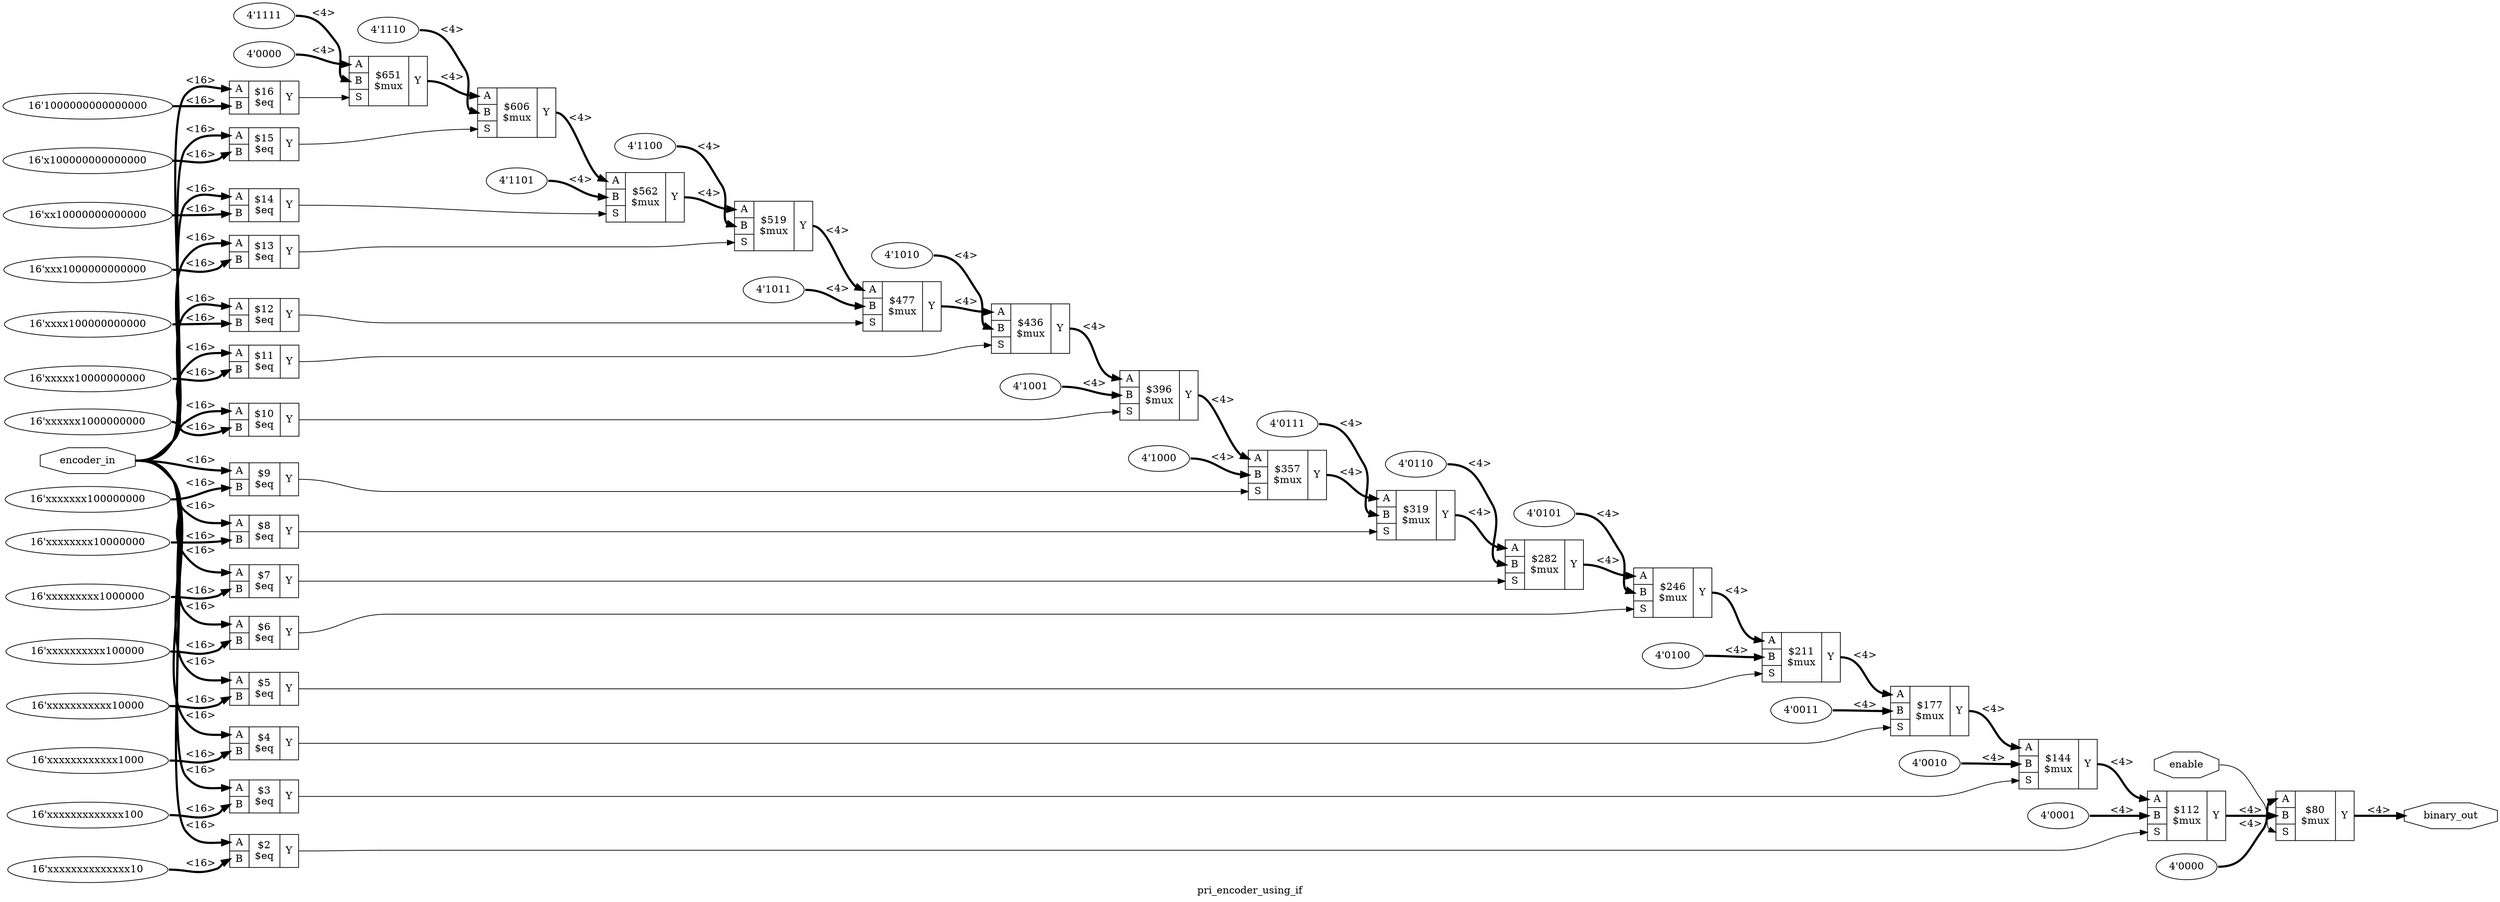 digraph "pri_encoder_using_if" {
label="pri_encoder_using_if";
rankdir="LR";
remincross=true;
n32 [ shape=octagon, label="encoder_in", color="black", fontcolor="black" ];
n33 [ shape=octagon, label="enable", color="black", fontcolor="black" ];
n34 [ shape=octagon, label="binary_out", color="black", fontcolor="black" ];
v0 [ label="4'0101" ];
c39 [ shape=record, label="{{<p35> A|<p36> B|<p37> S}|$246\n$mux|{<p38> Y}}" ];
v1 [ label="4'1010" ];
c40 [ shape=record, label="{{<p35> A|<p36> B|<p37> S}|$436\n$mux|{<p38> Y}}" ];
v2 [ label="4'1100" ];
c41 [ shape=record, label="{{<p35> A|<p36> B|<p37> S}|$519\n$mux|{<p38> Y}}" ];
v3 [ label="4'1110" ];
c42 [ shape=record, label="{{<p35> A|<p36> B|<p37> S}|$606\n$mux|{<p38> Y}}" ];
v4 [ label="4'1111" ];
v5 [ label="4'0000" ];
c43 [ shape=record, label="{{<p35> A|<p36> B|<p37> S}|$651\n$mux|{<p38> Y}}" ];
v6 [ label="4'0100" ];
c44 [ shape=record, label="{{<p35> A|<p36> B|<p37> S}|$211\n$mux|{<p38> Y}}" ];
v7 [ label="4'0110" ];
c45 [ shape=record, label="{{<p35> A|<p36> B|<p37> S}|$282\n$mux|{<p38> Y}}" ];
v8 [ label="4'1001" ];
c46 [ shape=record, label="{{<p35> A|<p36> B|<p37> S}|$396\n$mux|{<p38> Y}}" ];
v9 [ label="4'1101" ];
c47 [ shape=record, label="{{<p35> A|<p36> B|<p37> S}|$562\n$mux|{<p38> Y}}" ];
v10 [ label="4'0011" ];
c48 [ shape=record, label="{{<p35> A|<p36> B|<p37> S}|$177\n$mux|{<p38> Y}}" ];
v11 [ label="4'0111" ];
c49 [ shape=record, label="{{<p35> A|<p36> B|<p37> S}|$319\n$mux|{<p38> Y}}" ];
v12 [ label="4'1000" ];
c50 [ shape=record, label="{{<p35> A|<p36> B|<p37> S}|$357\n$mux|{<p38> Y}}" ];
v13 [ label="4'0010" ];
c51 [ shape=record, label="{{<p35> A|<p36> B|<p37> S}|$144\n$mux|{<p38> Y}}" ];
v14 [ label="4'1011" ];
c52 [ shape=record, label="{{<p35> A|<p36> B|<p37> S}|$477\n$mux|{<p38> Y}}" ];
v15 [ label="4'0001" ];
c53 [ shape=record, label="{{<p35> A|<p36> B|<p37> S}|$112\n$mux|{<p38> Y}}" ];
v16 [ label="4'0000" ];
c54 [ shape=record, label="{{<p35> A|<p36> B|<p37> S}|$80\n$mux|{<p38> Y}}" ];
v17 [ label="16'1000000000000000" ];
c55 [ shape=record, label="{{<p35> A|<p36> B}|$16\n$eq|{<p38> Y}}" ];
v18 [ label="16'x100000000000000" ];
c56 [ shape=record, label="{{<p35> A|<p36> B}|$15\n$eq|{<p38> Y}}" ];
v19 [ label="16'xx10000000000000" ];
c57 [ shape=record, label="{{<p35> A|<p36> B}|$14\n$eq|{<p38> Y}}" ];
v20 [ label="16'xxx1000000000000" ];
c58 [ shape=record, label="{{<p35> A|<p36> B}|$13\n$eq|{<p38> Y}}" ];
v21 [ label="16'xxxx100000000000" ];
c59 [ shape=record, label="{{<p35> A|<p36> B}|$12\n$eq|{<p38> Y}}" ];
v22 [ label="16'xxxxx10000000000" ];
c60 [ shape=record, label="{{<p35> A|<p36> B}|$11\n$eq|{<p38> Y}}" ];
v23 [ label="16'xxxxxx1000000000" ];
c61 [ shape=record, label="{{<p35> A|<p36> B}|$10\n$eq|{<p38> Y}}" ];
v24 [ label="16'xxxxxxx100000000" ];
c62 [ shape=record, label="{{<p35> A|<p36> B}|$9\n$eq|{<p38> Y}}" ];
v25 [ label="16'xxxxxxxx10000000" ];
c63 [ shape=record, label="{{<p35> A|<p36> B}|$8\n$eq|{<p38> Y}}" ];
v26 [ label="16'xxxxxxxxx1000000" ];
c64 [ shape=record, label="{{<p35> A|<p36> B}|$7\n$eq|{<p38> Y}}" ];
v27 [ label="16'xxxxxxxxxx100000" ];
c65 [ shape=record, label="{{<p35> A|<p36> B}|$6\n$eq|{<p38> Y}}" ];
v28 [ label="16'xxxxxxxxxxx10000" ];
c66 [ shape=record, label="{{<p35> A|<p36> B}|$5\n$eq|{<p38> Y}}" ];
v29 [ label="16'xxxxxxxxxxxx1000" ];
c67 [ shape=record, label="{{<p35> A|<p36> B}|$4\n$eq|{<p38> Y}}" ];
v30 [ label="16'xxxxxxxxxxxxx100" ];
c68 [ shape=record, label="{{<p35> A|<p36> B}|$3\n$eq|{<p38> Y}}" ];
v31 [ label="16'xxxxxxxxxxxxxx10" ];
c69 [ shape=record, label="{{<p35> A|<p36> B}|$2\n$eq|{<p38> Y}}" ];
c40:p38:e -> c46:p35:w [color="black", style="setlinewidth(3)", label="<4>"];
c60:p38:e -> c40:p37:w [color="black", label=""];
c46:p38:e -> c50:p35:w [color="black", style="setlinewidth(3)", label="<4>"];
c61:p38:e -> c46:p37:w [color="black", label=""];
c50:p38:e -> c49:p35:w [color="black", style="setlinewidth(3)", label="<4>"];
c62:p38:e -> c50:p37:w [color="black", label=""];
c49:p38:e -> c45:p35:w [color="black", style="setlinewidth(3)", label="<4>"];
c63:p38:e -> c49:p37:w [color="black", label=""];
c45:p38:e -> c39:p35:w [color="black", style="setlinewidth(3)", label="<4>"];
c64:p38:e -> c45:p37:w [color="black", label=""];
c42:p38:e -> c47:p35:w [color="black", style="setlinewidth(3)", label="<4>"];
c39:p38:e -> c44:p35:w [color="black", style="setlinewidth(3)", label="<4>"];
c65:p38:e -> c39:p37:w [color="black", label=""];
c44:p38:e -> c48:p35:w [color="black", style="setlinewidth(3)", label="<4>"];
c66:p38:e -> c44:p37:w [color="black", label=""];
c48:p38:e -> c51:p35:w [color="black", style="setlinewidth(3)", label="<4>"];
c67:p38:e -> c48:p37:w [color="black", label=""];
c51:p38:e -> c53:p35:w [color="black", style="setlinewidth(3)", label="<4>"];
c68:p38:e -> c51:p37:w [color="black", label=""];
c53:p38:e -> c54:p36:w [color="black", style="setlinewidth(3)", label="<4>"];
c69:p38:e -> c53:p37:w [color="black", label=""];
c56:p38:e -> c42:p37:w [color="black", label=""];
c43:p38:e -> c42:p35:w [color="black", style="setlinewidth(3)", label="<4>"];
c55:p38:e -> c43:p37:w [color="black", label=""];
n32:e -> c55:p35:w [color="black", style="setlinewidth(3)", label="<16>"];
n32:e -> c56:p35:w [color="black", style="setlinewidth(3)", label="<16>"];
n32:e -> c57:p35:w [color="black", style="setlinewidth(3)", label="<16>"];
n32:e -> c58:p35:w [color="black", style="setlinewidth(3)", label="<16>"];
n32:e -> c59:p35:w [color="black", style="setlinewidth(3)", label="<16>"];
n32:e -> c60:p35:w [color="black", style="setlinewidth(3)", label="<16>"];
n32:e -> c61:p35:w [color="black", style="setlinewidth(3)", label="<16>"];
n32:e -> c62:p35:w [color="black", style="setlinewidth(3)", label="<16>"];
n32:e -> c63:p35:w [color="black", style="setlinewidth(3)", label="<16>"];
n32:e -> c64:p35:w [color="black", style="setlinewidth(3)", label="<16>"];
n32:e -> c65:p35:w [color="black", style="setlinewidth(3)", label="<16>"];
n32:e -> c66:p35:w [color="black", style="setlinewidth(3)", label="<16>"];
n32:e -> c67:p35:w [color="black", style="setlinewidth(3)", label="<16>"];
n32:e -> c68:p35:w [color="black", style="setlinewidth(3)", label="<16>"];
n32:e -> c69:p35:w [color="black", style="setlinewidth(3)", label="<16>"];
n33:e -> c54:p37:w [color="black", label=""];
c54:p38:e -> n34:w [color="black", style="setlinewidth(3)", label="<4>"];
c47:p38:e -> c41:p35:w [color="black", style="setlinewidth(3)", label="<4>"];
c57:p38:e -> c47:p37:w [color="black", label=""];
c41:p38:e -> c52:p35:w [color="black", style="setlinewidth(3)", label="<4>"];
c58:p38:e -> c41:p37:w [color="black", label=""];
c52:p38:e -> c40:p35:w [color="black", style="setlinewidth(3)", label="<4>"];
c59:p38:e -> c52:p37:w [color="black", label=""];
v0:e -> c39:p36:w [color="black", style="setlinewidth(3)", label="<4>"];
v1:e -> c40:p36:w [color="black", style="setlinewidth(3)", label="<4>"];
v10:e -> c48:p36:w [color="black", style="setlinewidth(3)", label="<4>"];
v11:e -> c49:p36:w [color="black", style="setlinewidth(3)", label="<4>"];
v12:e -> c50:p36:w [color="black", style="setlinewidth(3)", label="<4>"];
v13:e -> c51:p36:w [color="black", style="setlinewidth(3)", label="<4>"];
v14:e -> c52:p36:w [color="black", style="setlinewidth(3)", label="<4>"];
v15:e -> c53:p36:w [color="black", style="setlinewidth(3)", label="<4>"];
v16:e -> c54:p35:w [color="black", style="setlinewidth(3)", label="<4>"];
v17:e -> c55:p36:w [color="black", style="setlinewidth(3)", label="<16>"];
v18:e -> c56:p36:w [color="black", style="setlinewidth(3)", label="<16>"];
v19:e -> c57:p36:w [color="black", style="setlinewidth(3)", label="<16>"];
v2:e -> c41:p36:w [color="black", style="setlinewidth(3)", label="<4>"];
v20:e -> c58:p36:w [color="black", style="setlinewidth(3)", label="<16>"];
v21:e -> c59:p36:w [color="black", style="setlinewidth(3)", label="<16>"];
v22:e -> c60:p36:w [color="black", style="setlinewidth(3)", label="<16>"];
v23:e -> c61:p36:w [color="black", style="setlinewidth(3)", label="<16>"];
v24:e -> c62:p36:w [color="black", style="setlinewidth(3)", label="<16>"];
v25:e -> c63:p36:w [color="black", style="setlinewidth(3)", label="<16>"];
v26:e -> c64:p36:w [color="black", style="setlinewidth(3)", label="<16>"];
v27:e -> c65:p36:w [color="black", style="setlinewidth(3)", label="<16>"];
v28:e -> c66:p36:w [color="black", style="setlinewidth(3)", label="<16>"];
v29:e -> c67:p36:w [color="black", style="setlinewidth(3)", label="<16>"];
v3:e -> c42:p36:w [color="black", style="setlinewidth(3)", label="<4>"];
v30:e -> c68:p36:w [color="black", style="setlinewidth(3)", label="<16>"];
v31:e -> c69:p36:w [color="black", style="setlinewidth(3)", label="<16>"];
v4:e -> c43:p36:w [color="black", style="setlinewidth(3)", label="<4>"];
v5:e -> c43:p35:w [color="black", style="setlinewidth(3)", label="<4>"];
v6:e -> c44:p36:w [color="black", style="setlinewidth(3)", label="<4>"];
v7:e -> c45:p36:w [color="black", style="setlinewidth(3)", label="<4>"];
v8:e -> c46:p36:w [color="black", style="setlinewidth(3)", label="<4>"];
v9:e -> c47:p36:w [color="black", style="setlinewidth(3)", label="<4>"];
}
